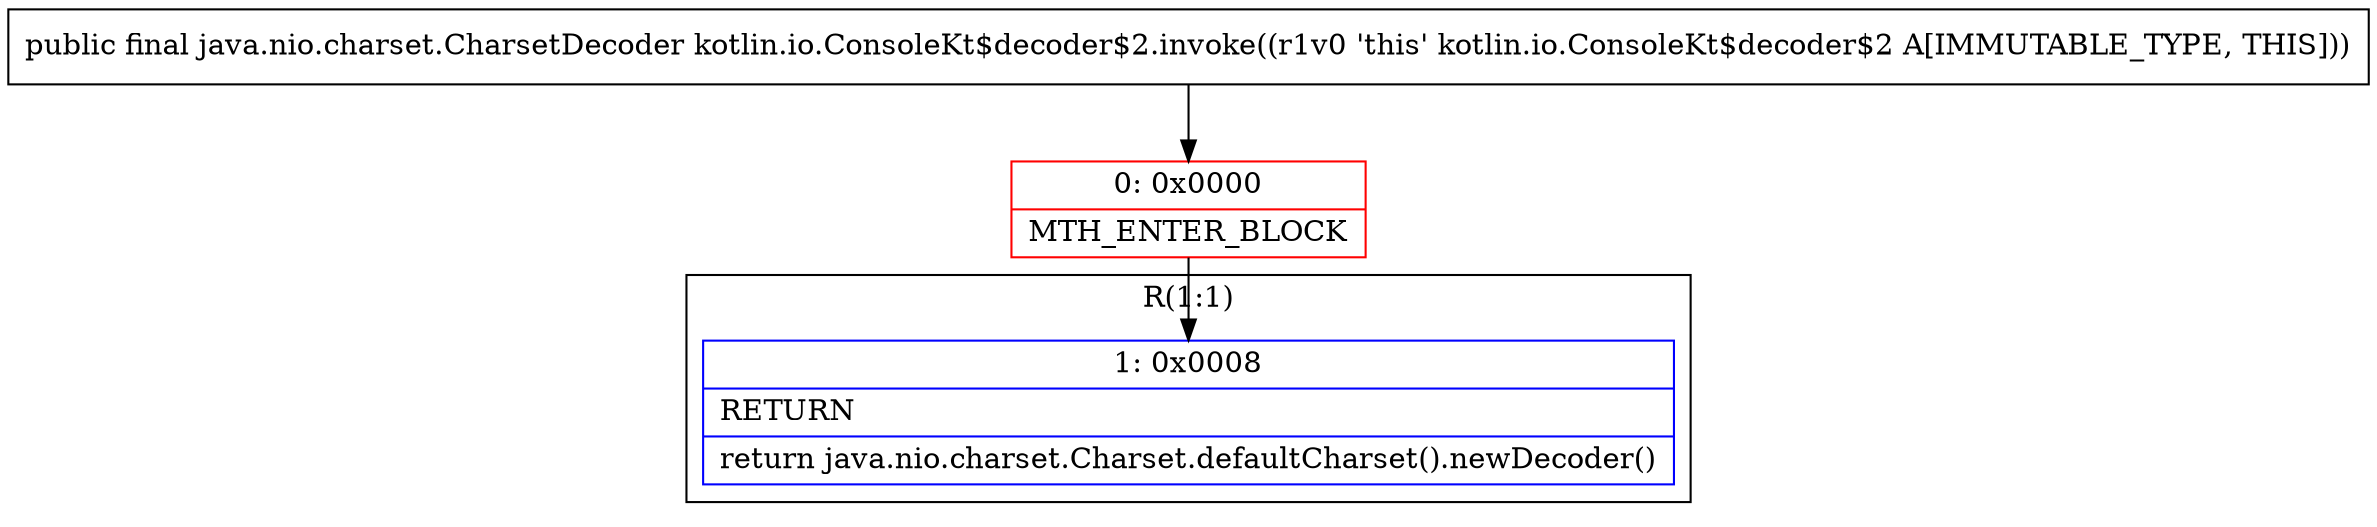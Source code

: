 digraph "CFG forkotlin.io.ConsoleKt$decoder$2.invoke()Ljava\/nio\/charset\/CharsetDecoder;" {
subgraph cluster_Region_1133744305 {
label = "R(1:1)";
node [shape=record,color=blue];
Node_1 [shape=record,label="{1\:\ 0x0008|RETURN\l|return java.nio.charset.Charset.defaultCharset().newDecoder()\l}"];
}
Node_0 [shape=record,color=red,label="{0\:\ 0x0000|MTH_ENTER_BLOCK\l}"];
MethodNode[shape=record,label="{public final java.nio.charset.CharsetDecoder kotlin.io.ConsoleKt$decoder$2.invoke((r1v0 'this' kotlin.io.ConsoleKt$decoder$2 A[IMMUTABLE_TYPE, THIS])) }"];
MethodNode -> Node_0;
Node_0 -> Node_1;
}


